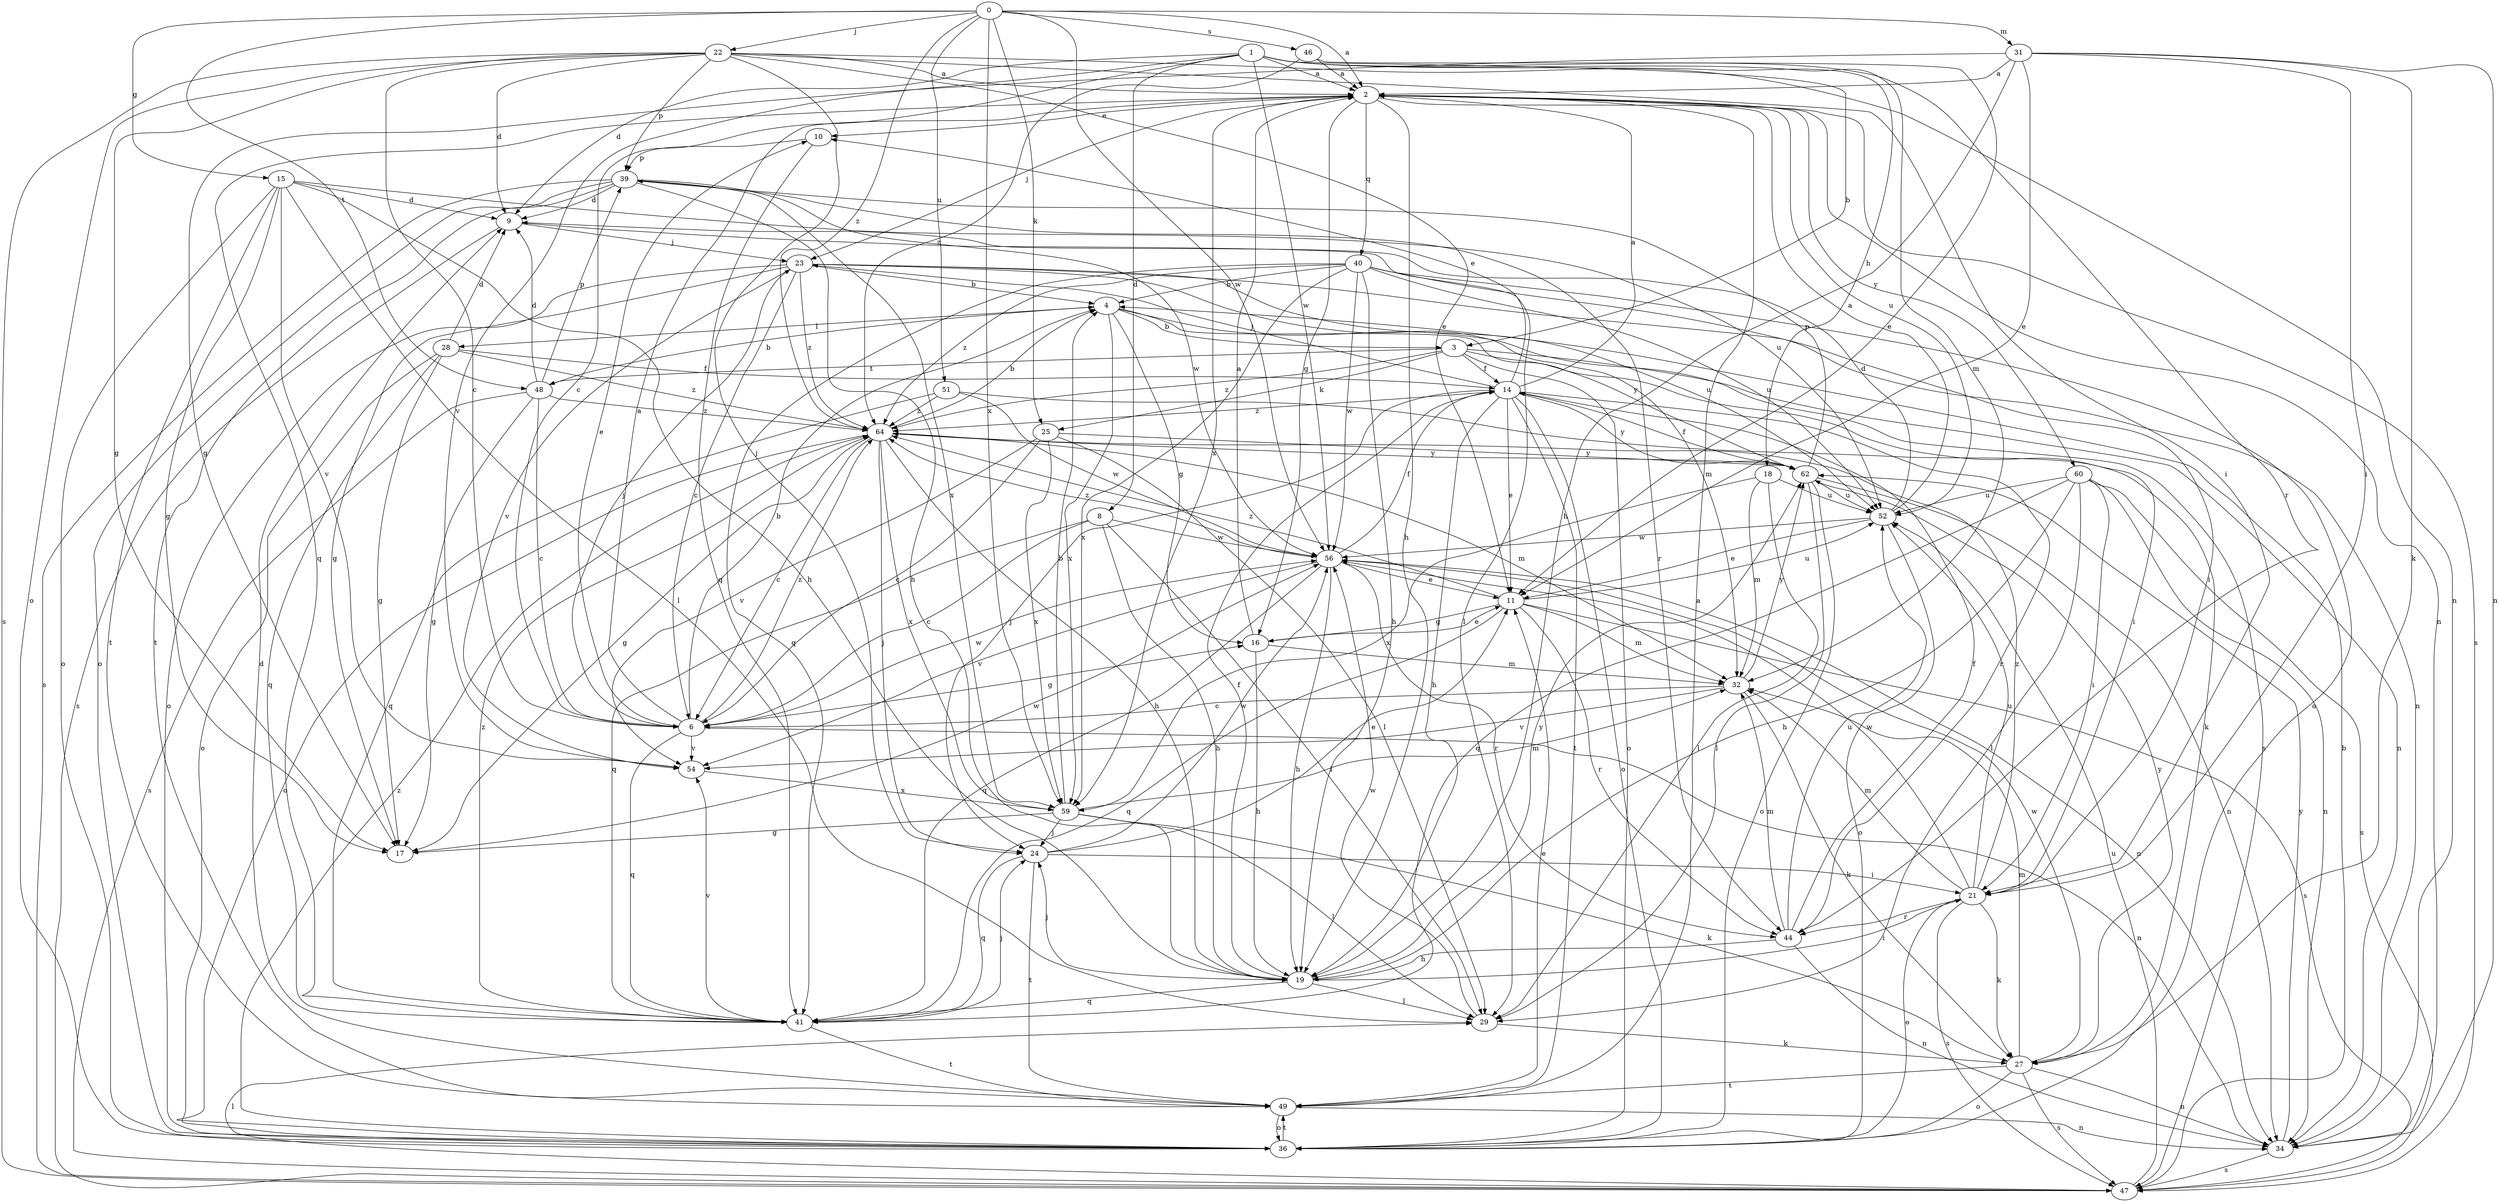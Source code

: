 strict digraph  {
0;
1;
2;
3;
4;
6;
8;
9;
10;
11;
14;
15;
16;
17;
18;
19;
21;
22;
23;
24;
25;
27;
28;
29;
31;
32;
34;
36;
39;
40;
41;
44;
46;
47;
48;
49;
51;
52;
54;
56;
59;
60;
62;
64;
0 -> 2  [label=a];
0 -> 15  [label=g];
0 -> 22  [label=j];
0 -> 25  [label=k];
0 -> 31  [label=m];
0 -> 46  [label=s];
0 -> 48  [label=t];
0 -> 51  [label=u];
0 -> 56  [label=w];
0 -> 59  [label=x];
0 -> 64  [label=z];
1 -> 2  [label=a];
1 -> 3  [label=b];
1 -> 6  [label=c];
1 -> 8  [label=d];
1 -> 9  [label=d];
1 -> 18  [label=h];
1 -> 32  [label=m];
1 -> 44  [label=r];
1 -> 54  [label=v];
1 -> 56  [label=w];
2 -> 10  [label=e];
2 -> 16  [label=g];
2 -> 19  [label=h];
2 -> 23  [label=j];
2 -> 34  [label=n];
2 -> 40  [label=q];
2 -> 41  [label=q];
2 -> 47  [label=s];
2 -> 52  [label=u];
2 -> 59  [label=x];
2 -> 60  [label=y];
3 -> 14  [label=f];
3 -> 21  [label=i];
3 -> 25  [label=k];
3 -> 34  [label=n];
3 -> 36  [label=o];
3 -> 48  [label=t];
3 -> 64  [label=z];
4 -> 3  [label=b];
4 -> 16  [label=g];
4 -> 28  [label=l];
4 -> 47  [label=s];
4 -> 59  [label=x];
4 -> 62  [label=y];
6 -> 2  [label=a];
6 -> 4  [label=b];
6 -> 10  [label=e];
6 -> 16  [label=g];
6 -> 23  [label=j];
6 -> 34  [label=n];
6 -> 41  [label=q];
6 -> 54  [label=v];
6 -> 56  [label=w];
6 -> 64  [label=z];
8 -> 6  [label=c];
8 -> 19  [label=h];
8 -> 29  [label=l];
8 -> 41  [label=q];
8 -> 56  [label=w];
9 -> 23  [label=j];
9 -> 29  [label=l];
9 -> 47  [label=s];
10 -> 39  [label=p];
10 -> 41  [label=q];
11 -> 16  [label=g];
11 -> 32  [label=m];
11 -> 41  [label=q];
11 -> 44  [label=r];
11 -> 47  [label=s];
11 -> 52  [label=u];
11 -> 64  [label=z];
14 -> 2  [label=a];
14 -> 10  [label=e];
14 -> 11  [label=e];
14 -> 19  [label=h];
14 -> 23  [label=j];
14 -> 24  [label=j];
14 -> 36  [label=o];
14 -> 44  [label=r];
14 -> 49  [label=t];
14 -> 62  [label=y];
14 -> 64  [label=z];
15 -> 9  [label=d];
15 -> 17  [label=g];
15 -> 19  [label=h];
15 -> 29  [label=l];
15 -> 36  [label=o];
15 -> 49  [label=t];
15 -> 52  [label=u];
15 -> 54  [label=v];
16 -> 2  [label=a];
16 -> 11  [label=e];
16 -> 19  [label=h];
16 -> 32  [label=m];
17 -> 56  [label=w];
18 -> 29  [label=l];
18 -> 32  [label=m];
18 -> 52  [label=u];
18 -> 59  [label=x];
19 -> 14  [label=f];
19 -> 21  [label=i];
19 -> 24  [label=j];
19 -> 29  [label=l];
19 -> 41  [label=q];
19 -> 62  [label=y];
21 -> 27  [label=k];
21 -> 32  [label=m];
21 -> 36  [label=o];
21 -> 44  [label=r];
21 -> 47  [label=s];
21 -> 52  [label=u];
21 -> 56  [label=w];
21 -> 64  [label=z];
22 -> 2  [label=a];
22 -> 6  [label=c];
22 -> 9  [label=d];
22 -> 11  [label=e];
22 -> 17  [label=g];
22 -> 21  [label=i];
22 -> 24  [label=j];
22 -> 34  [label=n];
22 -> 36  [label=o];
22 -> 39  [label=p];
22 -> 47  [label=s];
23 -> 4  [label=b];
23 -> 6  [label=c];
23 -> 17  [label=g];
23 -> 32  [label=m];
23 -> 34  [label=n];
23 -> 36  [label=o];
23 -> 52  [label=u];
23 -> 54  [label=v];
23 -> 64  [label=z];
24 -> 11  [label=e];
24 -> 21  [label=i];
24 -> 41  [label=q];
24 -> 49  [label=t];
24 -> 56  [label=w];
25 -> 6  [label=c];
25 -> 29  [label=l];
25 -> 54  [label=v];
25 -> 59  [label=x];
25 -> 62  [label=y];
27 -> 32  [label=m];
27 -> 34  [label=n];
27 -> 36  [label=o];
27 -> 47  [label=s];
27 -> 49  [label=t];
27 -> 56  [label=w];
27 -> 62  [label=y];
28 -> 9  [label=d];
28 -> 14  [label=f];
28 -> 17  [label=g];
28 -> 36  [label=o];
28 -> 41  [label=q];
28 -> 64  [label=z];
29 -> 27  [label=k];
29 -> 56  [label=w];
31 -> 2  [label=a];
31 -> 11  [label=e];
31 -> 17  [label=g];
31 -> 19  [label=h];
31 -> 21  [label=i];
31 -> 27  [label=k];
31 -> 34  [label=n];
32 -> 6  [label=c];
32 -> 27  [label=k];
32 -> 54  [label=v];
32 -> 62  [label=y];
34 -> 47  [label=s];
34 -> 62  [label=y];
36 -> 49  [label=t];
36 -> 64  [label=z];
39 -> 9  [label=d];
39 -> 19  [label=h];
39 -> 36  [label=o];
39 -> 44  [label=r];
39 -> 47  [label=s];
39 -> 49  [label=t];
39 -> 56  [label=w];
39 -> 59  [label=x];
40 -> 4  [label=b];
40 -> 19  [label=h];
40 -> 21  [label=i];
40 -> 36  [label=o];
40 -> 41  [label=q];
40 -> 52  [label=u];
40 -> 56  [label=w];
40 -> 59  [label=x];
40 -> 64  [label=z];
41 -> 24  [label=j];
41 -> 49  [label=t];
41 -> 54  [label=v];
41 -> 64  [label=z];
44 -> 14  [label=f];
44 -> 19  [label=h];
44 -> 32  [label=m];
44 -> 34  [label=n];
44 -> 52  [label=u];
46 -> 2  [label=a];
46 -> 11  [label=e];
46 -> 64  [label=z];
47 -> 4  [label=b];
47 -> 29  [label=l];
47 -> 52  [label=u];
48 -> 4  [label=b];
48 -> 6  [label=c];
48 -> 9  [label=d];
48 -> 17  [label=g];
48 -> 39  [label=p];
48 -> 47  [label=s];
48 -> 64  [label=z];
49 -> 2  [label=a];
49 -> 9  [label=d];
49 -> 11  [label=e];
49 -> 34  [label=n];
49 -> 36  [label=o];
51 -> 27  [label=k];
51 -> 41  [label=q];
51 -> 56  [label=w];
51 -> 64  [label=z];
52 -> 2  [label=a];
52 -> 9  [label=d];
52 -> 11  [label=e];
52 -> 36  [label=o];
52 -> 56  [label=w];
54 -> 59  [label=x];
56 -> 11  [label=e];
56 -> 14  [label=f];
56 -> 19  [label=h];
56 -> 34  [label=n];
56 -> 41  [label=q];
56 -> 44  [label=r];
56 -> 54  [label=v];
56 -> 64  [label=z];
59 -> 4  [label=b];
59 -> 17  [label=g];
59 -> 24  [label=j];
59 -> 27  [label=k];
59 -> 29  [label=l];
59 -> 32  [label=m];
60 -> 19  [label=h];
60 -> 21  [label=i];
60 -> 29  [label=l];
60 -> 34  [label=n];
60 -> 41  [label=q];
60 -> 47  [label=s];
60 -> 52  [label=u];
62 -> 14  [label=f];
62 -> 29  [label=l];
62 -> 34  [label=n];
62 -> 36  [label=o];
62 -> 39  [label=p];
62 -> 52  [label=u];
64 -> 4  [label=b];
64 -> 6  [label=c];
64 -> 17  [label=g];
64 -> 19  [label=h];
64 -> 24  [label=j];
64 -> 32  [label=m];
64 -> 36  [label=o];
64 -> 59  [label=x];
64 -> 62  [label=y];
}
